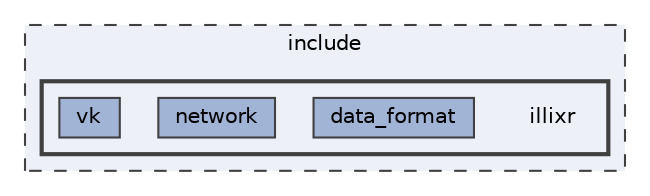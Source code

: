 digraph "/home/friedel/devel/ILLIXR/include/illixr"
{
 // LATEX_PDF_SIZE
  bgcolor="transparent";
  edge [fontname=Helvetica,fontsize=10,labelfontname=Helvetica,labelfontsize=10];
  node [fontname=Helvetica,fontsize=10,shape=box,height=0.2,width=0.4];
  compound=true
  subgraph clusterdir_d44c64559bbebec7f509842c48db8b23 {
    graph [ bgcolor="#edf0f7", pencolor="grey25", label="include", fontname=Helvetica,fontsize=10 style="filled,dashed", URL="dir_d44c64559bbebec7f509842c48db8b23.html",tooltip=""]
  subgraph clusterdir_896702a6becdb992133bce403d5f6094 {
    graph [ bgcolor="#edf0f7", pencolor="grey25", label="", fontname=Helvetica,fontsize=10 style="filled,bold", URL="dir_896702a6becdb992133bce403d5f6094.html",tooltip=""]
    dir_896702a6becdb992133bce403d5f6094 [shape=plaintext, label="illixr"];
  dir_1d3c6769330bfebb870e950d8a9389ac [label="data_format", fillcolor="#a2b4d6", color="grey25", style="filled", URL="dir_1d3c6769330bfebb870e950d8a9389ac.html",tooltip=""];
  dir_ee6e372a240689cc4629d1f07746dd9b [label="network", fillcolor="#a2b4d6", color="grey25", style="filled", URL="dir_ee6e372a240689cc4629d1f07746dd9b.html",tooltip=""];
  dir_943771b1ac3f22b90d88ddfd145baa27 [label="vk", fillcolor="#a2b4d6", color="grey25", style="filled", URL="dir_943771b1ac3f22b90d88ddfd145baa27.html",tooltip=""];
  }
  }
}
